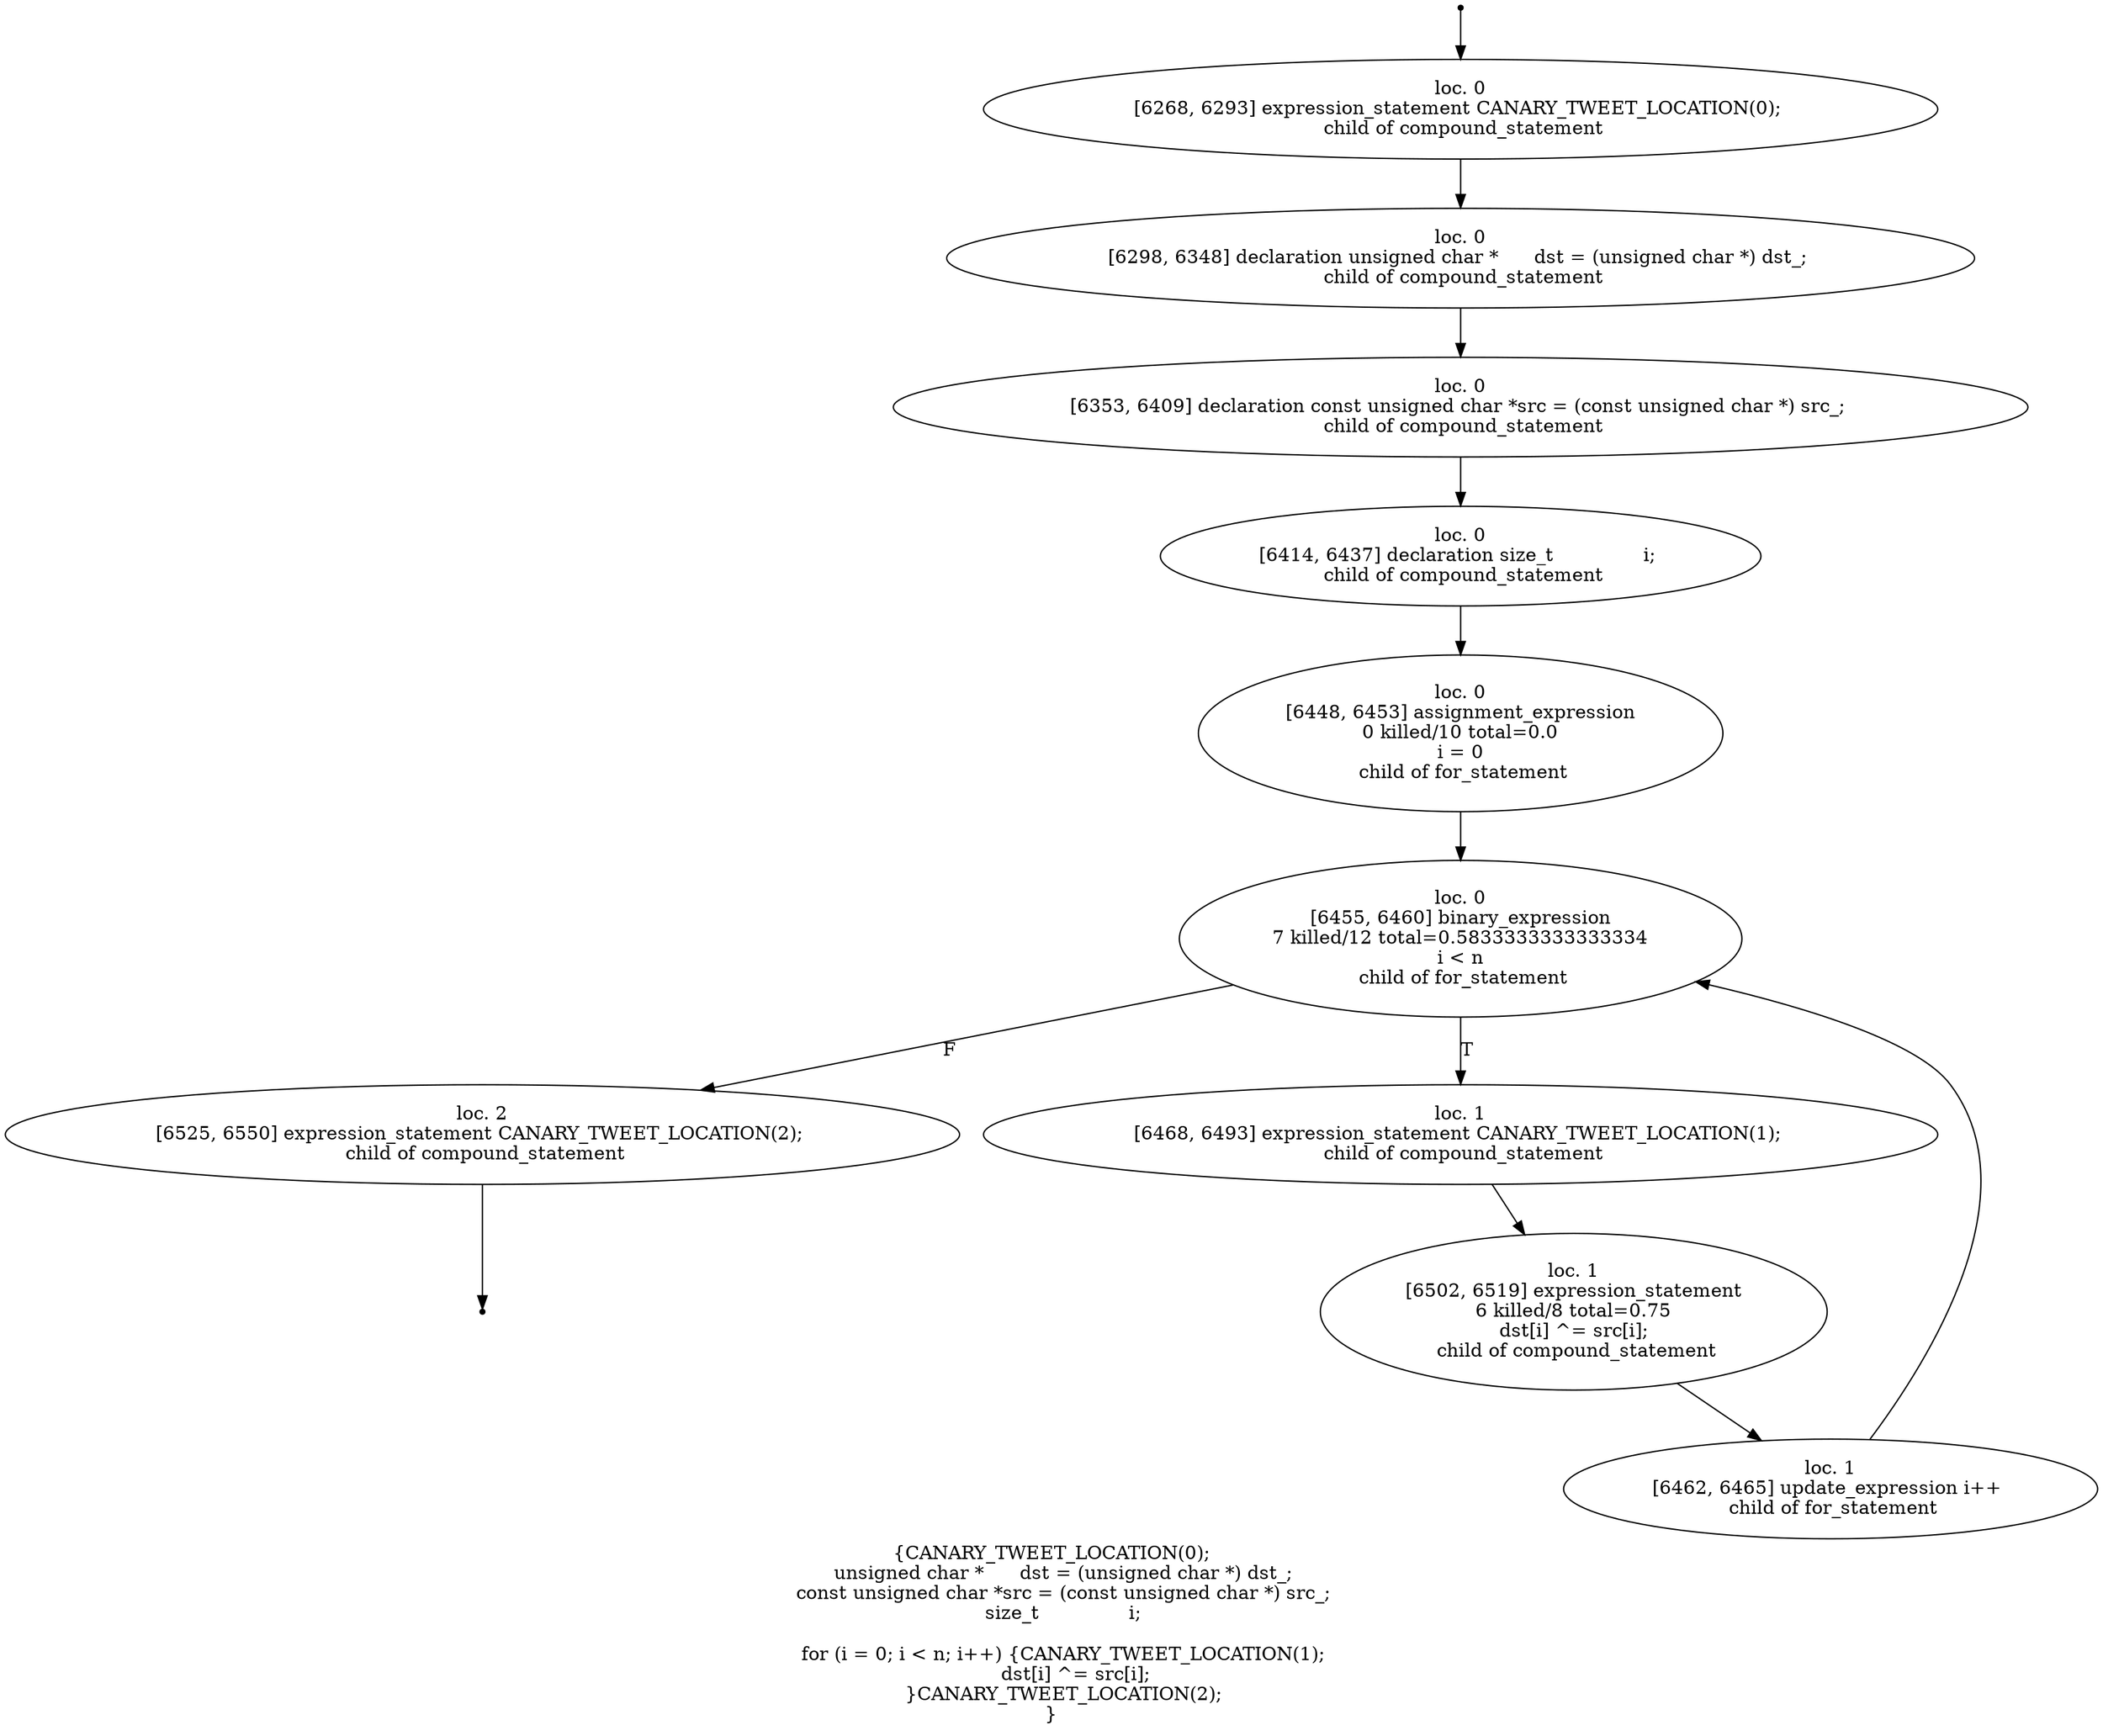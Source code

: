 digraph mem_xor_14 {
	initial [shape=point]
	initial -> "loc. 0
[6268, 6293] expression_statement CANARY_TWEET_LOCATION(0); 
 child of compound_statement"
	final [shape=point]
	"loc. 2
[6525, 6550] expression_statement CANARY_TWEET_LOCATION(2); 
 child of compound_statement" -> final
	"loc. 0
[6268, 6293] expression_statement CANARY_TWEET_LOCATION(0); 
 child of compound_statement"
	"loc. 0
[6268, 6293] expression_statement CANARY_TWEET_LOCATION(0); 
 child of compound_statement" -> "loc. 0
[6298, 6348] declaration unsigned char *      dst = (unsigned char *) dst_; 
 child of compound_statement"
	"loc. 0
[6298, 6348] declaration unsigned char *      dst = (unsigned char *) dst_; 
 child of compound_statement"
	"loc. 0
[6298, 6348] declaration unsigned char *      dst = (unsigned char *) dst_; 
 child of compound_statement" -> "loc. 0
[6353, 6409] declaration const unsigned char *src = (const unsigned char *) src_; 
 child of compound_statement"
	"loc. 0
[6353, 6409] declaration const unsigned char *src = (const unsigned char *) src_; 
 child of compound_statement"
	"loc. 0
[6353, 6409] declaration const unsigned char *src = (const unsigned char *) src_; 
 child of compound_statement" -> "loc. 0
[6414, 6437] declaration size_t               i; 
 child of compound_statement"
	"loc. 0
[6414, 6437] declaration size_t               i; 
 child of compound_statement"
	"loc. 0
[6414, 6437] declaration size_t               i; 
 child of compound_statement" -> "loc. 0
[6448, 6453] assignment_expression
0 killed/10 total=0.0
 i = 0 
 child of for_statement"
	"loc. 0
[6448, 6453] assignment_expression
0 killed/10 total=0.0
 i = 0 
 child of for_statement"
	"loc. 0
[6448, 6453] assignment_expression
0 killed/10 total=0.0
 i = 0 
 child of for_statement" -> "loc. 0
[6455, 6460] binary_expression
7 killed/12 total=0.5833333333333334
 i < n 
 child of for_statement"
	"loc. 0
[6455, 6460] binary_expression
7 killed/12 total=0.5833333333333334
 i < n 
 child of for_statement"
	"loc. 0
[6455, 6460] binary_expression
7 killed/12 total=0.5833333333333334
 i < n 
 child of for_statement" -> "loc. 1
[6468, 6493] expression_statement CANARY_TWEET_LOCATION(1); 
 child of compound_statement" [label=T]
	"loc. 0
[6455, 6460] binary_expression
7 killed/12 total=0.5833333333333334
 i < n 
 child of for_statement" -> "loc. 2
[6525, 6550] expression_statement CANARY_TWEET_LOCATION(2); 
 child of compound_statement" [label=F]
	"loc. 1
[6468, 6493] expression_statement CANARY_TWEET_LOCATION(1); 
 child of compound_statement"
	"loc. 1
[6468, 6493] expression_statement CANARY_TWEET_LOCATION(1); 
 child of compound_statement" -> "loc. 1
[6502, 6519] expression_statement
6 killed/8 total=0.75
 dst[i] ^= src[i]; 
 child of compound_statement"
	"loc. 2
[6525, 6550] expression_statement CANARY_TWEET_LOCATION(2); 
 child of compound_statement"
	"loc. 1
[6462, 6465] update_expression i++ 
 child of for_statement"
	"loc. 1
[6462, 6465] update_expression i++ 
 child of for_statement" -> "loc. 0
[6455, 6460] binary_expression
7 killed/12 total=0.5833333333333334
 i < n 
 child of for_statement"
	"loc. 1
[6502, 6519] expression_statement
6 killed/8 total=0.75
 dst[i] ^= src[i]; 
 child of compound_statement"
	"loc. 1
[6502, 6519] expression_statement
6 killed/8 total=0.75
 dst[i] ^= src[i]; 
 child of compound_statement" -> "loc. 1
[6462, 6465] update_expression i++ 
 child of for_statement"
	label="{CANARY_TWEET_LOCATION(0);
    unsigned char *      dst = (unsigned char *) dst_;
    const unsigned char *src = (const unsigned char *) src_;
    size_t               i;

    for (i = 0; i < n; i++) {CANARY_TWEET_LOCATION(1);
        dst[i] ^= src[i];
    }CANARY_TWEET_LOCATION(2);
}"
}
